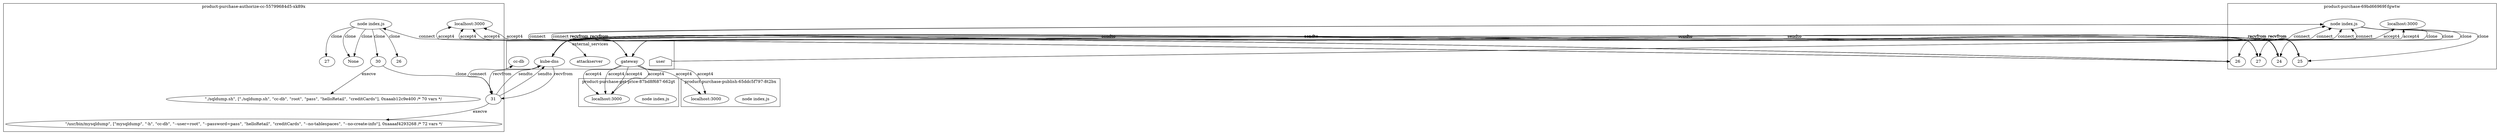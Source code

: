 digraph G {
	subgraph "cluster_ product-purchase-authorize-cc-55799684d5-xk89x " {
		label=" product-purchase-authorize-cc-55799684d5-xk89x "
		26439 [label="node index.js"]
		"product-purchase-authorize-cc_localhost_3000" [label="localhost:3000"]
		"product-purchase-authorize-cc_localhost_3000" [label="localhost:3000"]
		26439 -> 31318 [label=clone]
		26439 -> 31314 [label=clone]
		26439 -> None [label=clone]
		26439 -> None [label=clone]
		"product-purchase-authorize-cc_localhost_3000" [label="localhost:3000"]
		"product-purchase-authorize-cc_localhost_3000" [label="localhost:3000"]
		26439 -> 32461 [label=clone]
		31318 [label=26]
		31314 [label=27]
		32461 [label=30]
		" product-purchase-authorize-cc-55799684d5-xk89x _./sqldump.sh cc-db root pass helloRetail creditCards" [label="\"./sqldump.sh\", [\"./sqldump.sh\", \"cc-db\", \"root\", \"pass\", \"helloRetail\", \"creditCards\"], 0xaaab12c9e400 /* 70 vars */"]
		32461 -> " product-purchase-authorize-cc-55799684d5-xk89x _./sqldump.sh cc-db root pass helloRetail creditCards" [label=execve]
		32461 -> 32470 [label=clone]
		32470 [label=31]
		" product-purchase-authorize-cc-55799684d5-xk89x _mysqldump -h cc-db --user=root --password=pass helloRetail creditCards --no-tablespaces --no-create-info" [label="\"/usr/bin/mysqldump\", [\"mysqldump\", \"-h\", \"cc-db\", \"--user=root\", \"--password=pass\", \"helloRetail\", \"creditCards\", \"--no-tablespaces\", \"--no-create-info\"], 0xaaaaf4293268 /* 72 vars */"]
		32470 -> " product-purchase-authorize-cc-55799684d5-xk89x _mysqldump -h cc-db --user=root --password=pass helloRetail creditCards --no-tablespaces --no-create-info" [label=execve]
	}
	subgraph "cluster_ product-purchase-69bd66969f-fgwtw " {
		label=" product-purchase-69bd66969f-fgwtw "
		27383 [label="node index.js"]
		"product-purchase_localhost_3000" [label="localhost:3000"]
		"product-purchase_localhost_3000" [label="localhost:3000"]
		27383 -> 31252 [label=clone]
		27383 -> 31250 [label=clone]
		27383 -> 31265 [label=clone]
		27383 -> 31260 [label=clone]
		31252 [label=24]
		31250 [label=25]
		31265 [label=26]
		31260 [label=27]
	}
	subgraph "cluster_ product-purchase-get-price-87bd8f687-662gt " {
		label=" product-purchase-get-price-87bd8f687-662gt "
		28617 [label="node index.js"]
		"product-purchase-get-price_localhost_3000" [label="localhost:3000"]
		"product-purchase-get-price_localhost_3000" [label="localhost:3000"]
		"product-purchase-get-price_localhost_3000" [label="localhost:3000"]
		"product-purchase-get-price_localhost_3000" [label="localhost:3000"]
	}
	subgraph "cluster_ product-purchase-publish-65ddc5f797-8t2bx " {
		label=" product-purchase-publish-65ddc5f797-8t2bx "
		30123 [label="node index.js"]
		"product-purchase-publish_localhost_3000" [label="localhost:3000"]
		"product-purchase-publish_localhost_3000" [label="localhost:3000"]
	}
	subgraph cluster_services {
		label=external_services
		user [shape=house]
		"10.107.89.58_8080" -> "product-purchase-authorize-cc_localhost_3000" [label=accept4]
		"10.107.89.58_8080" -> "product-purchase-authorize-cc_localhost_3000" [label=accept4]
		"10.101.52.244_8889" [label=attackserver]
		26439 -> "10.101.52.244_8889" [label=connect dir=both]
		"10.107.89.58_8080" -> "product-purchase-authorize-cc_localhost_3000" [label=accept4]
		"10.107.89.58_8080" -> "product-purchase-authorize-cc_localhost_3000" [label=accept4]
		"10.96.0.10_53" [label="kube-dns"]
		32470 -> "10.96.0.10_53" [label=sendto]
		"10.96.0.10_53" [label="kube-dns"]
		32470 -> "10.96.0.10_53" [label=sendto]
		"10.96.0.10_53" [label="kube-dns"]
		"10.96.0.10_53" -> 32470 [label=recvfrom]
		"10.96.0.10_53" [label="kube-dns"]
		"10.96.0.10_53" -> 32470 [label=recvfrom]
		"10.106.251.206_3306" [label="cc-db"]
		32470 -> "10.106.251.206_3306" [label=connect dir=both]
		user -> "product-purchase_localhost_3000" [label=accept4]
		user -> "product-purchase_localhost_3000" [label=accept4]
		"10.107.89.58_8080" [label=gateway]
		27383 -> "10.107.89.58_8080" [label=connect dir=both]
		"10.107.89.58_8080" [label=gateway]
		27383 -> "10.107.89.58_8080" [label=connect dir=both]
		"10.107.89.58_8080" [label=gateway]
		27383 -> "10.107.89.58_8080" [label=connect dir=both]
		"10.107.89.58_8080" [label=gateway]
		27383 -> "10.107.89.58_8080" [label=connect dir=both]
		"10.107.89.58_8080" [label=gateway]
		27383 -> "10.107.89.58_8080" [label=connect dir=both]
		"10.107.89.58_8080" [label=gateway]
		27383 -> "10.107.89.58_8080" [label=connect dir=both]
		"10.96.0.10_53" [label="kube-dns"]
		31252 -> "10.96.0.10_53" [label=sendto]
		"10.96.0.10_53" [label="kube-dns"]
		31252 -> "10.96.0.10_53" [label=sendto]
		"10.96.0.10_53" [label="kube-dns"]
		"10.96.0.10_53" -> 31252 [label=recvfrom]
		"10.96.0.10_53" [label="kube-dns"]
		"10.96.0.10_53" -> 31252 [label=recvfrom]
		"10.96.0.10_53" [label="kube-dns"]
		31252 -> "10.96.0.10_53" [label=sendto]
		"10.96.0.10_53" [label="kube-dns"]
		31252 -> "10.96.0.10_53" [label=sendto]
		"10.96.0.10_53" [label="kube-dns"]
		"10.96.0.10_53" -> 31252 [label=recvfrom]
		"10.96.0.10_53" [label="kube-dns"]
		"10.96.0.10_53" -> 31252 [label=recvfrom]
		"10.96.0.10_53" [label="kube-dns"]
		31252 -> "10.96.0.10_53" [label=sendto]
		"10.96.0.10_53" [label="kube-dns"]
		31252 -> "10.96.0.10_53" [label=sendto]
		"10.96.0.10_53" [label="kube-dns"]
		"10.96.0.10_53" -> 31252 [label=recvfrom]
		"10.96.0.10_53" [label="kube-dns"]
		"10.96.0.10_53" -> 31252 [label=recvfrom]
		"10.96.0.10_53" [label="kube-dns"]
		31252 -> "10.96.0.10_53" [label=sendto]
		"10.96.0.10_53" [label="kube-dns"]
		31252 -> "10.96.0.10_53" [label=sendto]
		"10.96.0.10_53" [label="kube-dns"]
		"10.96.0.10_53" -> 31252 [label=recvfrom]
		"10.96.0.10_53" [label="kube-dns"]
		"10.96.0.10_53" -> 31252 [label=recvfrom]
		"10.96.0.10_53" [label="kube-dns"]
		31252 -> "10.96.0.10_53" [label=sendto]
		"10.96.0.10_53" [label="kube-dns"]
		31252 -> "10.96.0.10_53" [label=sendto]
		"10.96.0.10_53" [label="kube-dns"]
		"10.96.0.10_53" -> 31252 [label=recvfrom]
		"10.96.0.10_53" [label="kube-dns"]
		"10.96.0.10_53" -> 31252 [label=recvfrom]
		"10.96.0.10_53" [label="kube-dns"]
		31252 -> "10.96.0.10_53" [label=sendto]
		"10.96.0.10_53" [label="kube-dns"]
		31252 -> "10.96.0.10_53" [label=sendto]
		"10.96.0.10_53" [label="kube-dns"]
		"10.96.0.10_53" -> 31252 [label=recvfrom]
		"10.96.0.10_53" [label="kube-dns"]
		"10.96.0.10_53" -> 31252 [label=recvfrom]
		"10.96.0.10_53" [label="kube-dns"]
		31252 -> "10.96.0.10_53" [label=sendto]
		"10.96.0.10_53" [label="kube-dns"]
		31252 -> "10.96.0.10_53" [label=sendto]
		"10.96.0.10_53" [label="kube-dns"]
		"10.96.0.10_53" -> 31252 [label=recvfrom]
		"10.96.0.10_53" [label="kube-dns"]
		"10.96.0.10_53" -> 31252 [label=recvfrom]
		"10.96.0.10_53" [label="kube-dns"]
		31252 -> "10.96.0.10_53" [label=sendto]
		"10.96.0.10_53" [label="kube-dns"]
		31252 -> "10.96.0.10_53" [label=sendto]
		"10.96.0.10_53" [label="kube-dns"]
		"10.96.0.10_53" -> 31252 [label=recvfrom]
		"10.96.0.10_53" [label="kube-dns"]
		"10.96.0.10_53" -> 31252 [label=recvfrom]
		"10.96.0.10_53" [label="kube-dns"]
		31250 -> "10.96.0.10_53" [label=sendto]
		"10.96.0.10_53" [label="kube-dns"]
		31250 -> "10.96.0.10_53" [label=sendto]
		"10.96.0.10_53" [label="kube-dns"]
		"10.96.0.10_53" -> 31250 [label=recvfrom]
		"10.96.0.10_53" [label="kube-dns"]
		"10.96.0.10_53" -> 31250 [label=recvfrom]
		"10.96.0.10_53" [label="kube-dns"]
		31250 -> "10.96.0.10_53" [label=sendto]
		"10.96.0.10_53" [label="kube-dns"]
		31250 -> "10.96.0.10_53" [label=sendto]
		"10.96.0.10_53" [label="kube-dns"]
		"10.96.0.10_53" -> 31250 [label=recvfrom]
		"10.96.0.10_53" [label="kube-dns"]
		"10.96.0.10_53" -> 31250 [label=recvfrom]
		"10.96.0.10_53" [label="kube-dns"]
		31250 -> "10.96.0.10_53" [label=sendto]
		"10.96.0.10_53" [label="kube-dns"]
		31250 -> "10.96.0.10_53" [label=sendto]
		"10.96.0.10_53" [label="kube-dns"]
		"10.96.0.10_53" -> 31250 [label=recvfrom]
		"10.96.0.10_53" [label="kube-dns"]
		"10.96.0.10_53" -> 31250 [label=recvfrom]
		"10.96.0.10_53" [label="kube-dns"]
		31250 -> "10.96.0.10_53" [label=sendto]
		"10.96.0.10_53" [label="kube-dns"]
		31250 -> "10.96.0.10_53" [label=sendto]
		"10.96.0.10_53" [label="kube-dns"]
		"10.96.0.10_53" -> 31250 [label=recvfrom]
		"10.96.0.10_53" [label="kube-dns"]
		"10.96.0.10_53" -> 31250 [label=recvfrom]
		"10.96.0.10_53" [label="kube-dns"]
		31250 -> "10.96.0.10_53" [label=sendto]
		"10.96.0.10_53" [label="kube-dns"]
		31250 -> "10.96.0.10_53" [label=sendto]
		"10.96.0.10_53" [label="kube-dns"]
		"10.96.0.10_53" -> 31250 [label=recvfrom]
		"10.96.0.10_53" [label="kube-dns"]
		"10.96.0.10_53" -> 31250 [label=recvfrom]
		"10.96.0.10_53" [label="kube-dns"]
		31250 -> "10.96.0.10_53" [label=sendto]
		"10.96.0.10_53" [label="kube-dns"]
		31250 -> "10.96.0.10_53" [label=sendto]
		"10.96.0.10_53" [label="kube-dns"]
		"10.96.0.10_53" -> 31250 [label=recvfrom]
		"10.96.0.10_53" [label="kube-dns"]
		"10.96.0.10_53" -> 31250 [label=recvfrom]
		"10.96.0.10_53" [label="kube-dns"]
		31250 -> "10.96.0.10_53" [label=sendto]
		"10.96.0.10_53" [label="kube-dns"]
		31250 -> "10.96.0.10_53" [label=sendto]
		"10.96.0.10_53" [label="kube-dns"]
		"10.96.0.10_53" -> 31250 [label=recvfrom]
		"10.96.0.10_53" [label="kube-dns"]
		"10.96.0.10_53" -> 31250 [label=recvfrom]
		"10.96.0.10_53" [label="kube-dns"]
		31250 -> "10.96.0.10_53" [label=sendto]
		"10.96.0.10_53" [label="kube-dns"]
		31250 -> "10.96.0.10_53" [label=sendto]
		"10.96.0.10_53" [label="kube-dns"]
		"10.96.0.10_53" -> 31250 [label=recvfrom]
		"10.96.0.10_53" [label="kube-dns"]
		"10.96.0.10_53" -> 31250 [label=recvfrom]
		"10.96.0.10_53" [label="kube-dns"]
		31265 -> "10.96.0.10_53" [label=sendto]
		"10.96.0.10_53" [label="kube-dns"]
		31265 -> "10.96.0.10_53" [label=sendto]
		"10.96.0.10_53" [label="kube-dns"]
		"10.96.0.10_53" -> 31265 [label=recvfrom]
		"10.96.0.10_53" [label="kube-dns"]
		"10.96.0.10_53" -> 31265 [label=recvfrom]
		"10.96.0.10_53" [label="kube-dns"]
		31265 -> "10.96.0.10_53" [label=sendto]
		"10.96.0.10_53" [label="kube-dns"]
		31265 -> "10.96.0.10_53" [label=sendto]
		"10.96.0.10_53" [label="kube-dns"]
		"10.96.0.10_53" -> 31265 [label=recvfrom]
		"10.96.0.10_53" [label="kube-dns"]
		"10.96.0.10_53" -> 31265 [label=recvfrom]
		"10.96.0.10_53" [label="kube-dns"]
		31265 -> "10.96.0.10_53" [label=sendto]
		"10.96.0.10_53" [label="kube-dns"]
		31265 -> "10.96.0.10_53" [label=sendto]
		"10.96.0.10_53" [label="kube-dns"]
		"10.96.0.10_53" -> 31265 [label=recvfrom]
		"10.96.0.10_53" [label="kube-dns"]
		"10.96.0.10_53" -> 31265 [label=recvfrom]
		"10.96.0.10_53" [label="kube-dns"]
		31265 -> "10.96.0.10_53" [label=sendto]
		"10.96.0.10_53" [label="kube-dns"]
		31265 -> "10.96.0.10_53" [label=sendto]
		"10.96.0.10_53" [label="kube-dns"]
		"10.96.0.10_53" -> 31265 [label=recvfrom]
		"10.96.0.10_53" [label="kube-dns"]
		"10.96.0.10_53" -> 31265 [label=recvfrom]
		"10.96.0.10_53" [label="kube-dns"]
		31260 -> "10.96.0.10_53" [label=sendto]
		"10.96.0.10_53" [label="kube-dns"]
		31260 -> "10.96.0.10_53" [label=sendto]
		"10.96.0.10_53" [label="kube-dns"]
		"10.96.0.10_53" -> 31260 [label=recvfrom]
		"10.96.0.10_53" [label="kube-dns"]
		"10.96.0.10_53" -> 31260 [label=recvfrom]
		"10.96.0.10_53" [label="kube-dns"]
		31260 -> "10.96.0.10_53" [label=sendto]
		"10.96.0.10_53" [label="kube-dns"]
		31260 -> "10.96.0.10_53" [label=sendto]
		"10.96.0.10_53" [label="kube-dns"]
		"10.96.0.10_53" -> 31260 [label=recvfrom]
		"10.96.0.10_53" [label="kube-dns"]
		"10.96.0.10_53" -> 31260 [label=recvfrom]
		"10.96.0.10_53" [label="kube-dns"]
		31260 -> "10.96.0.10_53" [label=sendto]
		"10.96.0.10_53" [label="kube-dns"]
		31260 -> "10.96.0.10_53" [label=sendto]
		"10.96.0.10_53" [label="kube-dns"]
		"10.96.0.10_53" -> 31260 [label=recvfrom]
		"10.96.0.10_53" [label="kube-dns"]
		"10.96.0.10_53" -> 31260 [label=recvfrom]
		"10.96.0.10_53" [label="kube-dns"]
		31260 -> "10.96.0.10_53" [label=sendto]
		"10.96.0.10_53" [label="kube-dns"]
		31260 -> "10.96.0.10_53" [label=sendto]
		"10.96.0.10_53" [label="kube-dns"]
		"10.96.0.10_53" -> 31260 [label=recvfrom]
		"10.96.0.10_53" [label="kube-dns"]
		"10.96.0.10_53" -> 31260 [label=recvfrom]
		"10.107.89.58_8080" -> "product-purchase-get-price_localhost_3000" [label=accept4]
		"10.107.89.58_8080" -> "product-purchase-get-price_localhost_3000" [label=accept4]
		"10.107.89.58_8080" -> "product-purchase-get-price_localhost_3000" [label=accept4]
		"10.107.89.58_8080" -> "product-purchase-get-price_localhost_3000" [label=accept4]
		"10.107.89.58_8080" -> "product-purchase-publish_localhost_3000" [label=accept4]
		"10.107.89.58_8080" -> "product-purchase-publish_localhost_3000" [label=accept4]
	}
}
